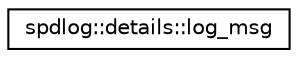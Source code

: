 digraph "Graphical Class Hierarchy"
{
  edge [fontname="Helvetica",fontsize="10",labelfontname="Helvetica",labelfontsize="10"];
  node [fontname="Helvetica",fontsize="10",shape=record];
  rankdir="LR";
  Node1 [label="spdlog::details::log_msg",height=0.2,width=0.4,color="black", fillcolor="white", style="filled",URL="$structspdlog_1_1details_1_1log__msg.html"];
}
